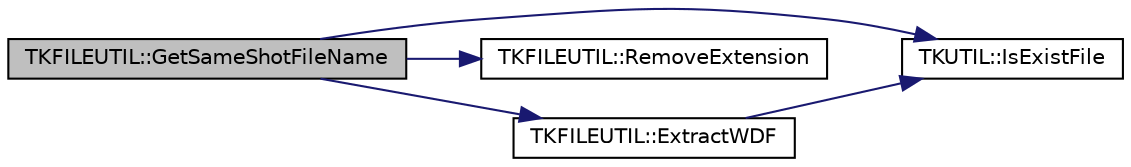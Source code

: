 digraph "TKFILEUTIL::GetSameShotFileName"
{
  edge [fontname="Helvetica",fontsize="10",labelfontname="Helvetica",labelfontsize="10"];
  node [fontname="Helvetica",fontsize="10",shape=record];
  rankdir="LR";
  Node7 [label="TKFILEUTIL::GetSameShotFileName",height=0.2,width=0.4,color="black", fillcolor="grey75", style="filled", fontcolor="black"];
  Node7 -> Node8 [color="midnightblue",fontsize="10",style="solid",fontname="Helvetica"];
  Node8 [label="TKUTIL::IsExistFile",height=0.2,width=0.4,color="black", fillcolor="white", style="filled",URL="$namespace_t_k_u_t_i_l.html#ab26eef58ef280f33492f52cb4fbe6b5d"];
  Node7 -> Node9 [color="midnightblue",fontsize="10",style="solid",fontname="Helvetica"];
  Node9 [label="TKFILEUTIL::RemoveExtension",height=0.2,width=0.4,color="black", fillcolor="white", style="filled",URL="$namespace_t_k_f_i_l_e_u_t_i_l.html#ae7b4e47d9221322ea5dbaaaefd83b2b6"];
  Node7 -> Node10 [color="midnightblue",fontsize="10",style="solid",fontname="Helvetica"];
  Node10 [label="TKFILEUTIL::ExtractWDF",height=0.2,width=0.4,color="black", fillcolor="white", style="filled",URL="$namespace_t_k_f_i_l_e_u_t_i_l.html#a021f69b1dbf05a9501e30326b836c2a9"];
  Node10 -> Node8 [color="midnightblue",fontsize="10",style="solid",fontname="Helvetica"];
}
